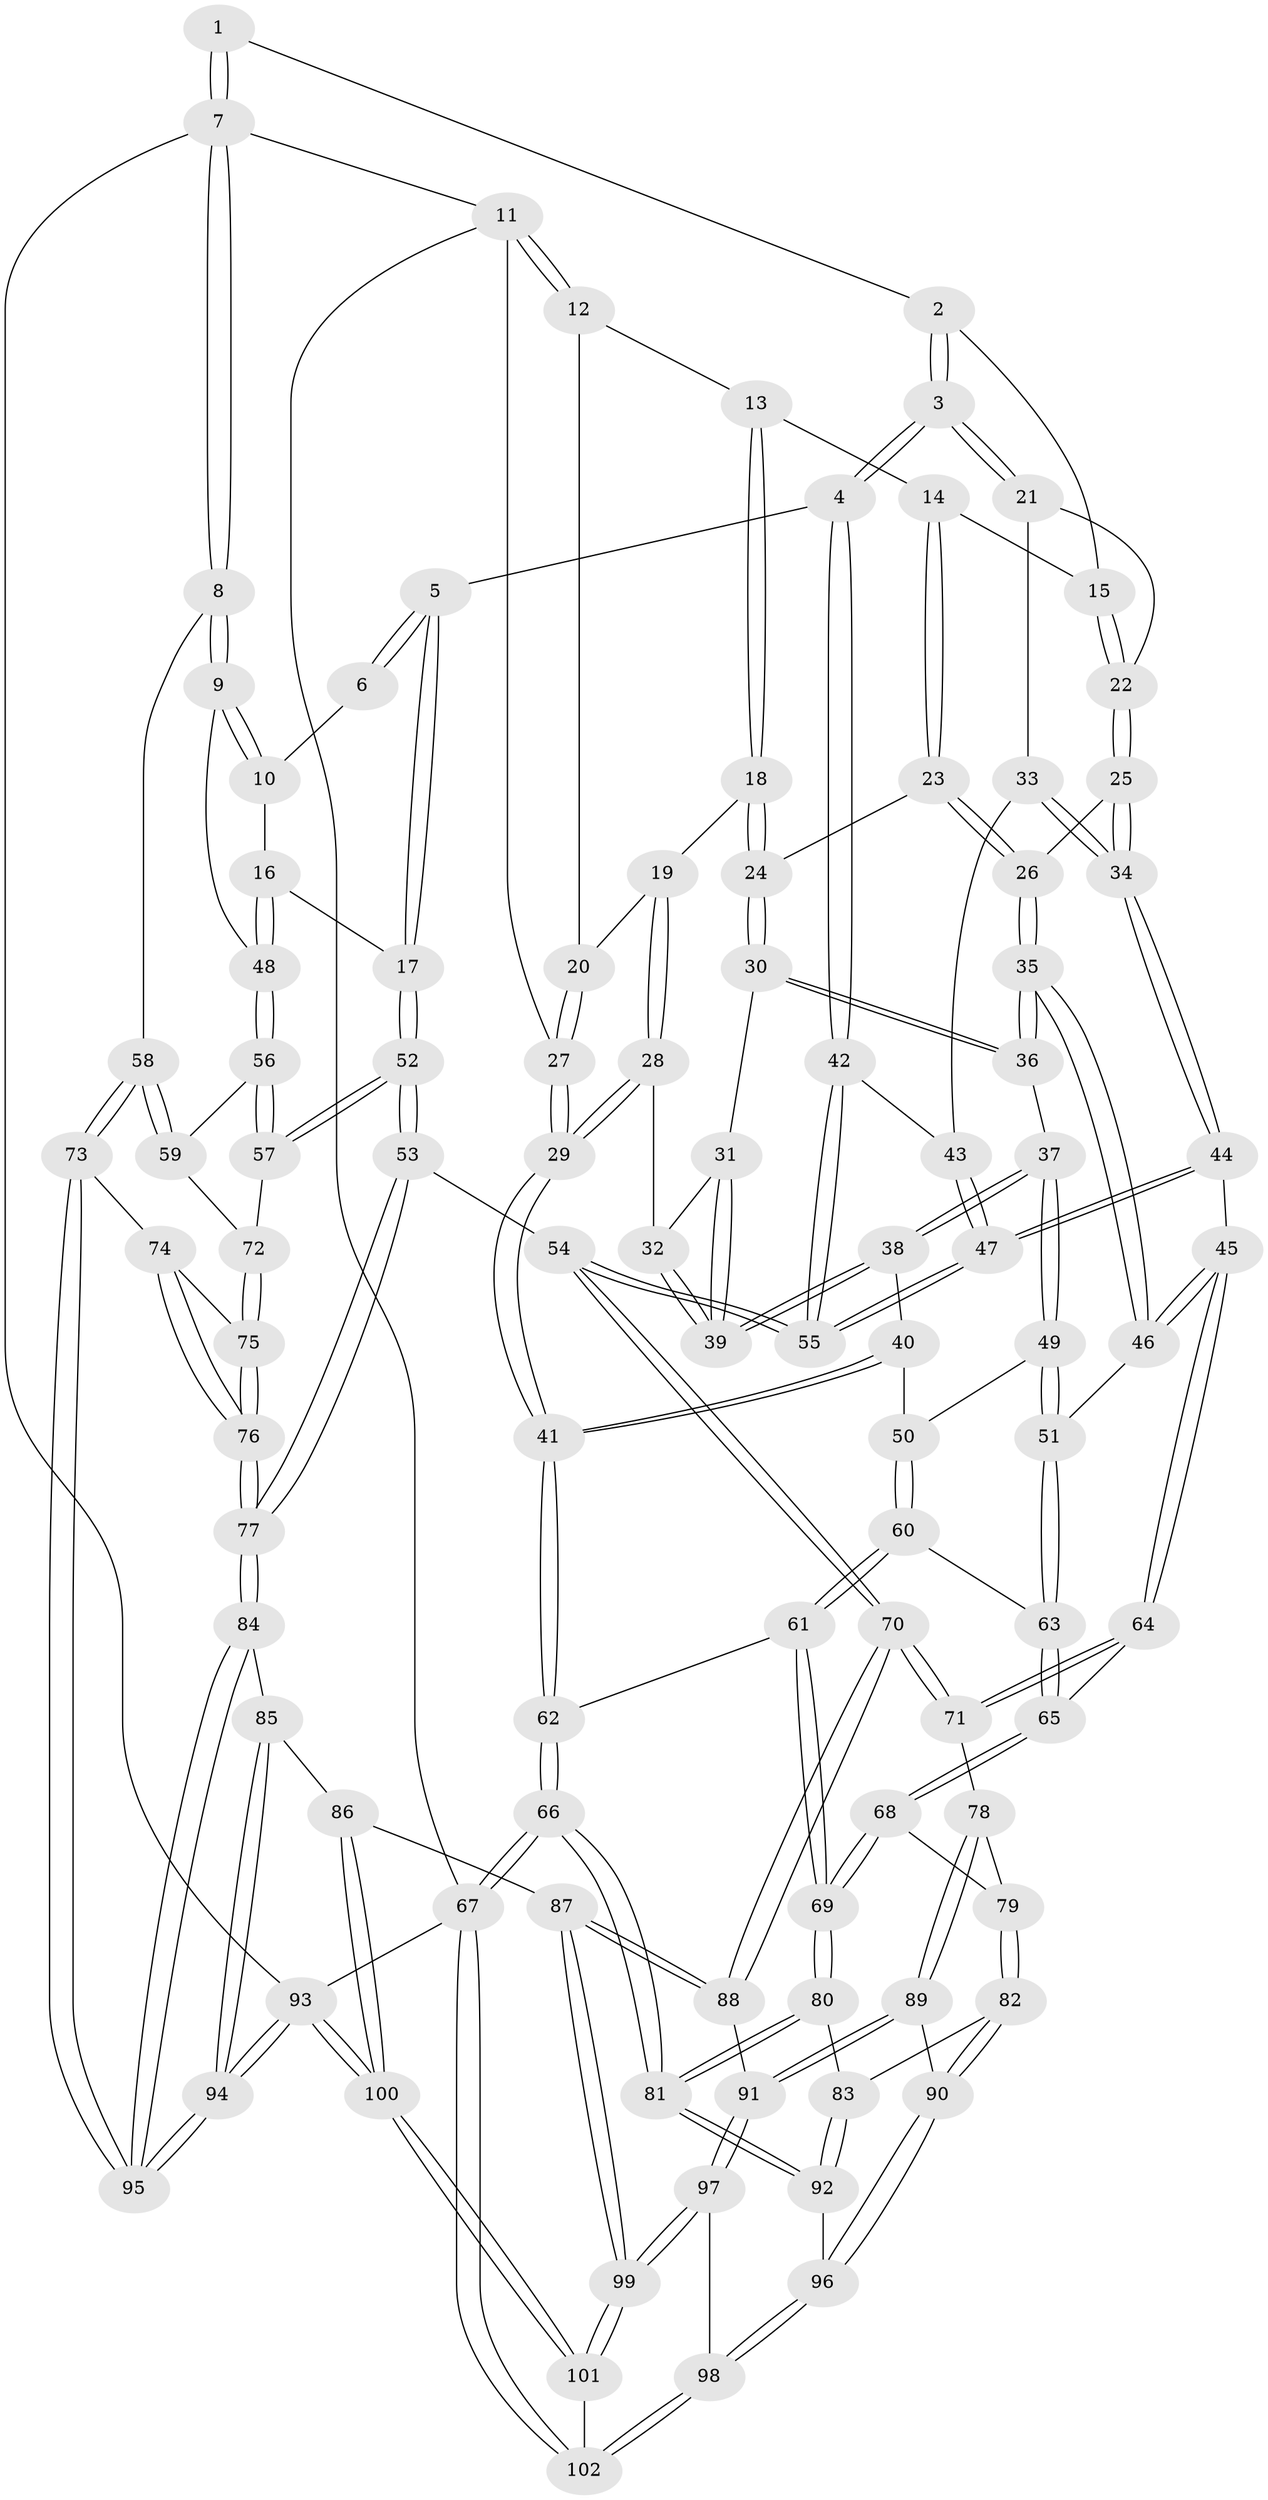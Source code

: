 // Generated by graph-tools (version 1.1) at 2025/38/02/21/25 10:38:58]
// undirected, 102 vertices, 252 edges
graph export_dot {
graph [start="1"]
  node [color=gray90,style=filled];
  1 [pos="+0.809935760222101+0"];
  2 [pos="+0.5209929486233035+0"];
  3 [pos="+0.6401306308661864+0.12071045969256594"];
  4 [pos="+0.6861921090219023+0.15568124861051255"];
  5 [pos="+0.7027182222582886+0.1620649414855856"];
  6 [pos="+0.8072929921809159+0"];
  7 [pos="+1+0"];
  8 [pos="+1+0.12493011307869502"];
  9 [pos="+1+0.15239329646134617"];
  10 [pos="+0.8381491171187283+0.00510096404136086"];
  11 [pos="+0+0"];
  12 [pos="+0.10766640062369537+0"];
  13 [pos="+0.1861057307582472+0"];
  14 [pos="+0.3087447904482981+0"];
  15 [pos="+0.3432663095065678+0"];
  16 [pos="+0.7767968989121046+0.1529288376020598"];
  17 [pos="+0.7068024141564148+0.1649457722748888"];
  18 [pos="+0.09525881954103761+0.10490755887737391"];
  19 [pos="+0.0720869926899206+0.1060468941012542"];
  20 [pos="+0.06181217811220631+0.08979062056909422"];
  21 [pos="+0.5058534211921185+0.1422279859708806"];
  22 [pos="+0.46542436617102134+0.08549502527425507"];
  23 [pos="+0.26394735885694115+0.08668012250948992"];
  24 [pos="+0.1955434293020194+0.13608240806043279"];
  25 [pos="+0.34803770308189136+0.16745137644696162"];
  26 [pos="+0.2947995793486137+0.1295330406923"];
  27 [pos="+0+0"];
  28 [pos="+0.025045261144326716+0.17519058890555383"];
  29 [pos="+0+0.21491342138130576"];
  30 [pos="+0.18608832185916843+0.15326486037414144"];
  31 [pos="+0.14577169290144548+0.16839365305786871"];
  32 [pos="+0.04589198474344098+0.18665214978592018"];
  33 [pos="+0.4824475286219663+0.1776315770569137"];
  34 [pos="+0.3756178739016758+0.19585142078676415"];
  35 [pos="+0.2675305612721648+0.27066249588597174"];
  36 [pos="+0.1782290128634493+0.22203670775120674"];
  37 [pos="+0.16145622016894698+0.25371024686875365"];
  38 [pos="+0.08442881919306254+0.24278711282105064"];
  39 [pos="+0.08410278813062184+0.24196624526491106"];
  40 [pos="+0.07376005253596103+0.26610330904987506"];
  41 [pos="+0+0.31988745770520255"];
  42 [pos="+0.5353962783846962+0.2744537092050669"];
  43 [pos="+0.48468619735482216+0.18617783770846663"];
  44 [pos="+0.3812421022755351+0.37630667270360196"];
  45 [pos="+0.3649342465287064+0.38010468257529145"];
  46 [pos="+0.28842438581741364+0.3511845577696975"];
  47 [pos="+0.4038560885706949+0.38159247120133444"];
  48 [pos="+0.9452473040146575+0.19100942276381985"];
  49 [pos="+0.16710277993759057+0.31315965947511354"];
  50 [pos="+0.09964654435782055+0.36029355194924073"];
  51 [pos="+0.2841652023370525+0.35159107977548226"];
  52 [pos="+0.7116439385110055+0.41100135519038045"];
  53 [pos="+0.596404938236528+0.4799876035036186"];
  54 [pos="+0.5792674978033387+0.48433837609879543"];
  55 [pos="+0.5057700375058379+0.41873286365327733"];
  56 [pos="+0.8702485791495567+0.3481228549950826"];
  57 [pos="+0.7488942198668609+0.41650710735746294"];
  58 [pos="+1+0.5065198685825117"];
  59 [pos="+1+0.4289652709505634"];
  60 [pos="+0.0832382558851549+0.3858888145630715"];
  61 [pos="+0.009045196618224468+0.4062161033158573"];
  62 [pos="+0+0.35086856835614666"];
  63 [pos="+0.16273414185989166+0.44796257328710887"];
  64 [pos="+0.28798942180209514+0.5170706922997793"];
  65 [pos="+0.1832959210062965+0.5259674531740473"];
  66 [pos="+0+0.776842816388027"];
  67 [pos="+0+1"];
  68 [pos="+0.16310977750427336+0.5518786997933093"];
  69 [pos="+0.08559516236679685+0.5857477673063476"];
  70 [pos="+0.5329473701868789+0.5976514789163558"];
  71 [pos="+0.3319177941377922+0.599557180454027"];
  72 [pos="+0.7807729151212897+0.44587331541299546"];
  73 [pos="+1+0.5213614848085405"];
  74 [pos="+1+0.5236418534736506"];
  75 [pos="+0.8168637116449682+0.48266291151610236"];
  76 [pos="+0.8630733474495242+0.6663667887428142"];
  77 [pos="+0.8325515174270478+0.7104955778732758"];
  78 [pos="+0.3211864037155746+0.618122950340289"];
  79 [pos="+0.212623298541856+0.6259325157292883"];
  80 [pos="+0.056469813791408294+0.6268136961603218"];
  81 [pos="+0+0.7554191033901759"];
  82 [pos="+0.20654392626837814+0.7182706515782263"];
  83 [pos="+0.15515004496511292+0.7035639423965651"];
  84 [pos="+0.8321067048489416+0.7126465453722234"];
  85 [pos="+0.8039733757712639+0.7618704830133204"];
  86 [pos="+0.803680373747503+0.7620605983423562"];
  87 [pos="+0.6675120066386867+0.8461612197516841"];
  88 [pos="+0.5372037576479394+0.6869895049526101"];
  89 [pos="+0.30869496032451704+0.6948092801375546"];
  90 [pos="+0.22591502412418626+0.737867212780613"];
  91 [pos="+0.4089110213515129+0.764336416136779"];
  92 [pos="+0.06533432668204851+0.8194423057089274"];
  93 [pos="+1+1"];
  94 [pos="+1+1"];
  95 [pos="+1+0.9340793468512663"];
  96 [pos="+0.22011464945109233+0.8988651363557976"];
  97 [pos="+0.36576220548028615+0.8699829591812116"];
  98 [pos="+0.23786240149732035+0.9294486828075271"];
  99 [pos="+0.638046502699253+0.9989334683245992"];
  100 [pos="+1+1"];
  101 [pos="+0.6651003625108811+1"];
  102 [pos="+0.18990888983790707+1"];
  1 -- 2;
  1 -- 7;
  1 -- 7;
  2 -- 3;
  2 -- 3;
  2 -- 15;
  3 -- 4;
  3 -- 4;
  3 -- 21;
  3 -- 21;
  4 -- 5;
  4 -- 42;
  4 -- 42;
  5 -- 6;
  5 -- 6;
  5 -- 17;
  5 -- 17;
  6 -- 10;
  7 -- 8;
  7 -- 8;
  7 -- 11;
  7 -- 93;
  8 -- 9;
  8 -- 9;
  8 -- 58;
  9 -- 10;
  9 -- 10;
  9 -- 48;
  10 -- 16;
  11 -- 12;
  11 -- 12;
  11 -- 27;
  11 -- 67;
  12 -- 13;
  12 -- 20;
  13 -- 14;
  13 -- 18;
  13 -- 18;
  14 -- 15;
  14 -- 23;
  14 -- 23;
  15 -- 22;
  15 -- 22;
  16 -- 17;
  16 -- 48;
  16 -- 48;
  17 -- 52;
  17 -- 52;
  18 -- 19;
  18 -- 24;
  18 -- 24;
  19 -- 20;
  19 -- 28;
  19 -- 28;
  20 -- 27;
  20 -- 27;
  21 -- 22;
  21 -- 33;
  22 -- 25;
  22 -- 25;
  23 -- 24;
  23 -- 26;
  23 -- 26;
  24 -- 30;
  24 -- 30;
  25 -- 26;
  25 -- 34;
  25 -- 34;
  26 -- 35;
  26 -- 35;
  27 -- 29;
  27 -- 29;
  28 -- 29;
  28 -- 29;
  28 -- 32;
  29 -- 41;
  29 -- 41;
  30 -- 31;
  30 -- 36;
  30 -- 36;
  31 -- 32;
  31 -- 39;
  31 -- 39;
  32 -- 39;
  32 -- 39;
  33 -- 34;
  33 -- 34;
  33 -- 43;
  34 -- 44;
  34 -- 44;
  35 -- 36;
  35 -- 36;
  35 -- 46;
  35 -- 46;
  36 -- 37;
  37 -- 38;
  37 -- 38;
  37 -- 49;
  37 -- 49;
  38 -- 39;
  38 -- 39;
  38 -- 40;
  40 -- 41;
  40 -- 41;
  40 -- 50;
  41 -- 62;
  41 -- 62;
  42 -- 43;
  42 -- 55;
  42 -- 55;
  43 -- 47;
  43 -- 47;
  44 -- 45;
  44 -- 47;
  44 -- 47;
  45 -- 46;
  45 -- 46;
  45 -- 64;
  45 -- 64;
  46 -- 51;
  47 -- 55;
  47 -- 55;
  48 -- 56;
  48 -- 56;
  49 -- 50;
  49 -- 51;
  49 -- 51;
  50 -- 60;
  50 -- 60;
  51 -- 63;
  51 -- 63;
  52 -- 53;
  52 -- 53;
  52 -- 57;
  52 -- 57;
  53 -- 54;
  53 -- 77;
  53 -- 77;
  54 -- 55;
  54 -- 55;
  54 -- 70;
  54 -- 70;
  56 -- 57;
  56 -- 57;
  56 -- 59;
  57 -- 72;
  58 -- 59;
  58 -- 59;
  58 -- 73;
  58 -- 73;
  59 -- 72;
  60 -- 61;
  60 -- 61;
  60 -- 63;
  61 -- 62;
  61 -- 69;
  61 -- 69;
  62 -- 66;
  62 -- 66;
  63 -- 65;
  63 -- 65;
  64 -- 65;
  64 -- 71;
  64 -- 71;
  65 -- 68;
  65 -- 68;
  66 -- 67;
  66 -- 67;
  66 -- 81;
  66 -- 81;
  67 -- 102;
  67 -- 102;
  67 -- 93;
  68 -- 69;
  68 -- 69;
  68 -- 79;
  69 -- 80;
  69 -- 80;
  70 -- 71;
  70 -- 71;
  70 -- 88;
  70 -- 88;
  71 -- 78;
  72 -- 75;
  72 -- 75;
  73 -- 74;
  73 -- 95;
  73 -- 95;
  74 -- 75;
  74 -- 76;
  74 -- 76;
  75 -- 76;
  75 -- 76;
  76 -- 77;
  76 -- 77;
  77 -- 84;
  77 -- 84;
  78 -- 79;
  78 -- 89;
  78 -- 89;
  79 -- 82;
  79 -- 82;
  80 -- 81;
  80 -- 81;
  80 -- 83;
  81 -- 92;
  81 -- 92;
  82 -- 83;
  82 -- 90;
  82 -- 90;
  83 -- 92;
  83 -- 92;
  84 -- 85;
  84 -- 95;
  84 -- 95;
  85 -- 86;
  85 -- 94;
  85 -- 94;
  86 -- 87;
  86 -- 100;
  86 -- 100;
  87 -- 88;
  87 -- 88;
  87 -- 99;
  87 -- 99;
  88 -- 91;
  89 -- 90;
  89 -- 91;
  89 -- 91;
  90 -- 96;
  90 -- 96;
  91 -- 97;
  91 -- 97;
  92 -- 96;
  93 -- 94;
  93 -- 94;
  93 -- 100;
  93 -- 100;
  94 -- 95;
  94 -- 95;
  96 -- 98;
  96 -- 98;
  97 -- 98;
  97 -- 99;
  97 -- 99;
  98 -- 102;
  98 -- 102;
  99 -- 101;
  99 -- 101;
  100 -- 101;
  100 -- 101;
  101 -- 102;
}
